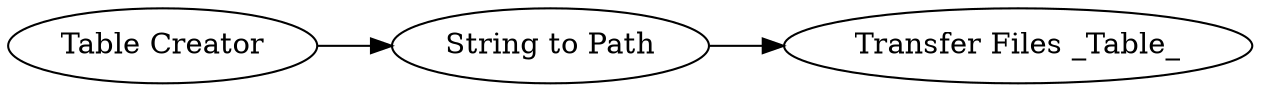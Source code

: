 digraph {
	1 [label="Table Creator"]
	3 [label="Transfer Files _Table_"]
	4 [label="String to Path"]
	1 -> 4
	4 -> 3
	rankdir=LR
}
